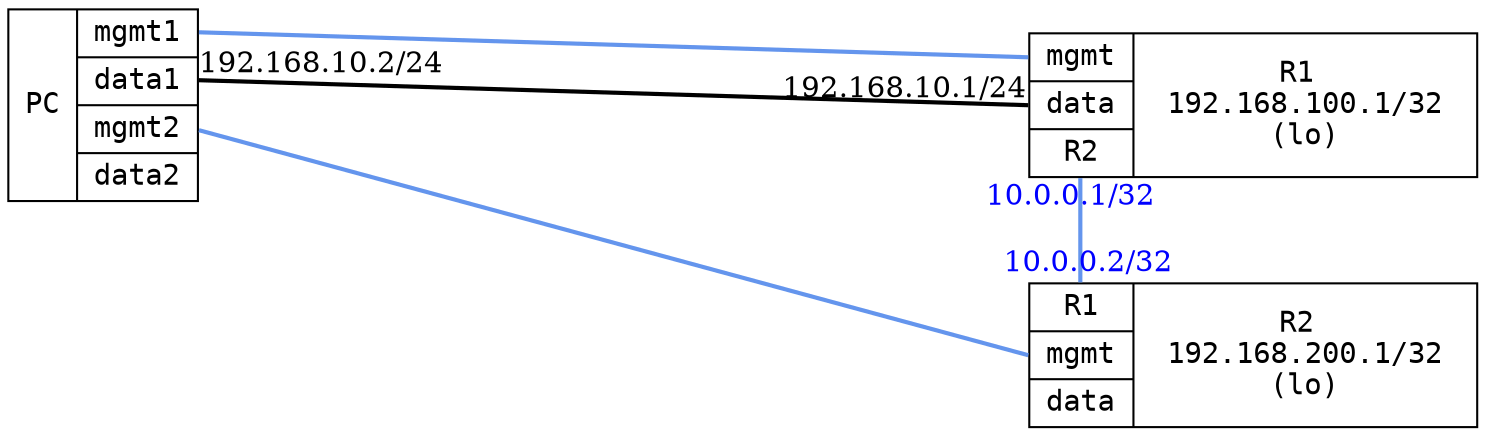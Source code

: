 graph "2x2" {
	layout="neato";
	overlap="false";
	esep="+20";
	size=10

        node [shape=record, fontname="monospace"];
	edge [color="cornflowerblue", penwidth="2"];

	PC [
	    label="PC | { <mgmt1> mgmt1 | <data1> data1 | <mgmt2> mgmt2 | <data2> data2 }",
	    pos="20,80!",
	    kind="controller",
	];

        R1 [
	    label="{ <mgmt> mgmt | <data> data | <R2> R2} | R1 \n 192.168.100.1/32 \n(lo)",
	    pos="250,80!",

	    kind="infix",
	];
	R2 [
	    label="{ <R1> R1 |<mgmt> mgmt | <data> data  } | R2 \n 192.168.200.1/32 \n(lo)",
	    pos="250,30!",

	    kind="infix",
	];
	PC:mgmt1 -- R1:mgmt [kind=mgmt]
        PC:mgmt2 -- R2:mgmt [kind=mgmt]
	PC:data1 -- R1:data [color="black", headlabel="192.168.10.1/24", taillabel="192.168.10.2/24", fontcolor="black"]
	R1:R2 -- R2:R1 [headlabel="10.0.0.2/32", taillabel="10.0.0.1/32", labeldistance=1, fontcolor="blue"]
}
